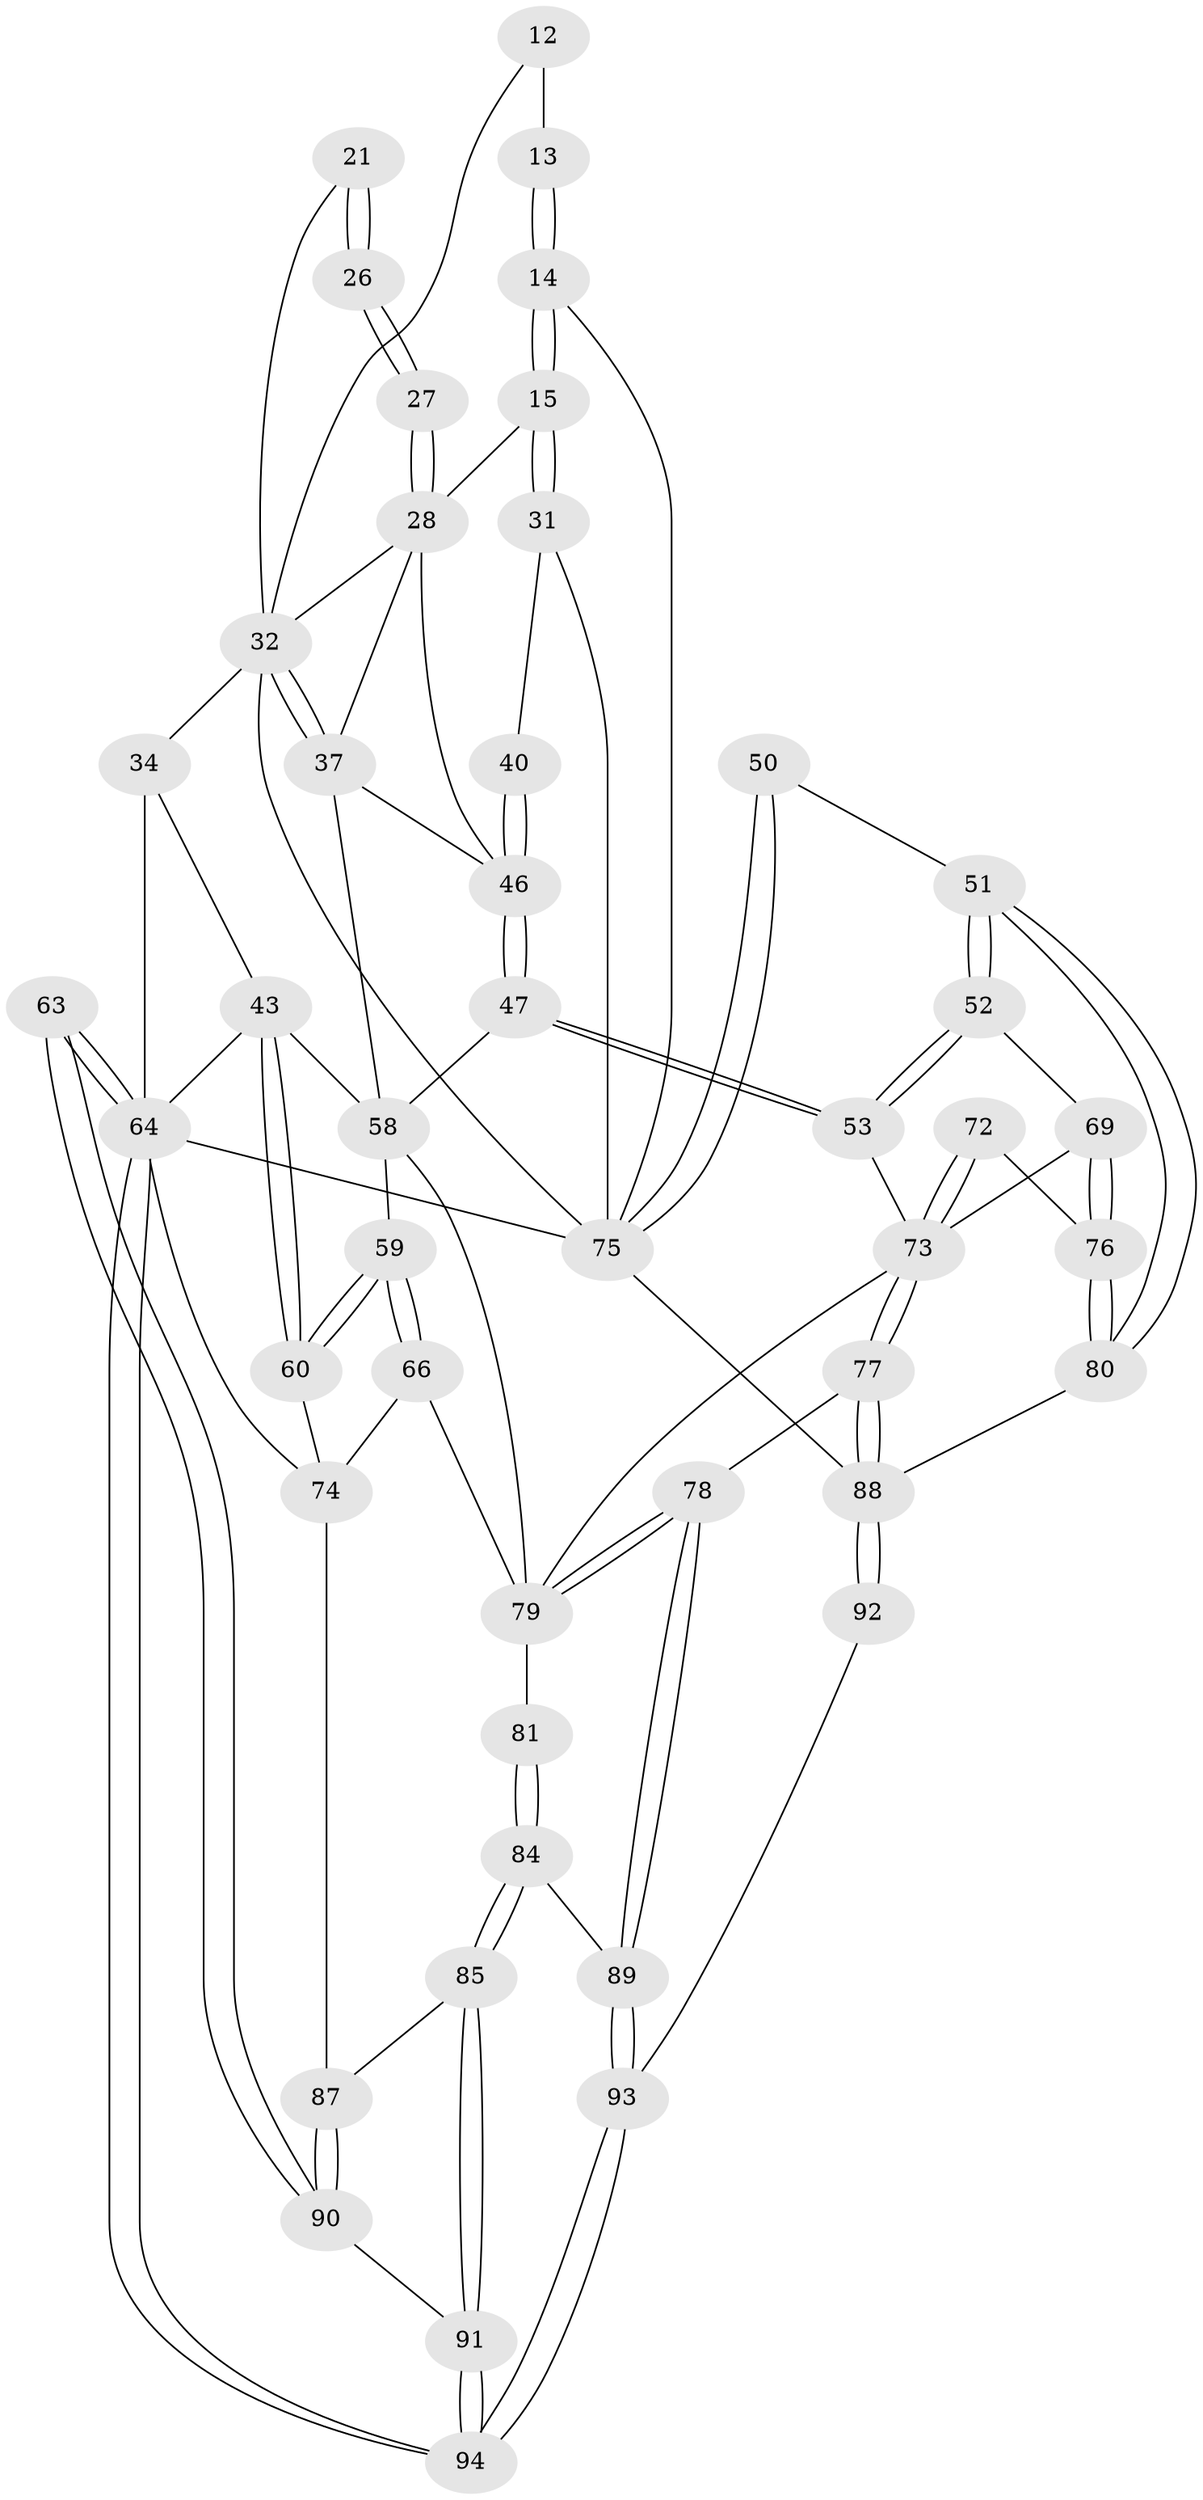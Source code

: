 // original degree distribution, {3: 0.02127659574468085, 6: 0.20212765957446807, 5: 0.5531914893617021, 4: 0.22340425531914893}
// Generated by graph-tools (version 1.1) at 2025/05/03/04/25 22:05:47]
// undirected, 47 vertices, 111 edges
graph export_dot {
graph [start="1"]
  node [color=gray90,style=filled];
  12 [pos="+0.8895746108982058+0"];
  13 [pos="+0.8914193037720869+0.09246250484275849",super="+11"];
  14 [pos="+0.8671217887260072+0.14830332812024",super="+10"];
  15 [pos="+0.8373459927143232+0.19852017724850807"];
  21 [pos="+0.583806476983741+0.022935410967428314"];
  26 [pos="+0.5972817162884906+0.13222748831409809",super="+20"];
  27 [pos="+0.5946570216289483+0.14237106585423623",super="+19"];
  28 [pos="+0.5736736752175101+0.20056040100009667",super="+18"];
  31 [pos="+0.9649814100222744+0.380929831268436"];
  32 [pos="+0.2547984224869798+0.2964068434078137",super="+24+23"];
  34 [pos="+0.11750153903986647+0.2922838982718045",super="+33+25+4"];
  37 [pos="+0.2992343360253201+0.33922159956026793",super="+36"];
  40 [pos="+0.939625674585102+0.38354928650047515"];
  43 [pos="+0.15217033872361796+0.5456151232949409",super="+42"];
  46 [pos="+0.6470480442003926+0.4802040915848511",super="+39+38"];
  47 [pos="+0.6441513035344235+0.4869460197872754"];
  50 [pos="+1+0.5618139831319301"];
  51 [pos="+0.8758389344221006+0.6563910565458012"];
  52 [pos="+0.85588072253654+0.6601613994922191"];
  53 [pos="+0.6696061697468186+0.5674652932429358"];
  58 [pos="+0.4108864879434041+0.6010591392449519",super="+49+48+45"];
  59 [pos="+0.2619375920149234+0.6590437518718152"];
  60 [pos="+0.15444661651573696+0.603288028160229"];
  63 [pos="+0+1"];
  64 [pos="+0+1",super="+41+62"];
  66 [pos="+0.26248321236994687+0.8024639446055352"];
  69 [pos="+0.8197059214331+0.6970593469069088"];
  72 [pos="+0.6647279617827151+0.8294001099275814"];
  73 [pos="+0.6542631361290727+0.8363830782477004",super="+55+54+70"];
  74 [pos="+0.016119076218810056+0.775516430220669",super="+68"];
  75 [pos="+1+1",super="+2+30"];
  76 [pos="+0.7524282099419014+0.8149000396345775"];
  77 [pos="+0.6204215542438885+0.8678061491832054"];
  78 [pos="+0.5905746351639899+0.8622673107592969"];
  79 [pos="+0.5839055639273453+0.8559045052721167",super="+71"];
  80 [pos="+0.8576002113371041+0.9487080242451021"];
  81 [pos="+0.396180815617972+0.8395338566897357"];
  84 [pos="+0.40302812460805565+0.9066186216606328"];
  85 [pos="+0.2876789115568764+1"];
  87 [pos="+0.21221454718544594+0.8572347508017051",super="+86"];
  88 [pos="+0.6258124083805316+0.8808239094710913",super="+83"];
  89 [pos="+0.4859107580641805+0.9529710884245248"];
  90 [pos="+0.12116814031705085+0.9333553126527872"];
  91 [pos="+0.27146176266609007+1"];
  92 [pos="+0.6555349920502598+1"];
  93 [pos="+0.5253901629235045+1"];
  94 [pos="+0.27092840537902185+1"];
  12 -- 13 [weight=2];
  12 -- 32;
  13 -- 14 [weight=2];
  13 -- 14;
  14 -- 15;
  14 -- 15;
  14 -- 75;
  15 -- 31;
  15 -- 31;
  15 -- 28;
  21 -- 26 [weight=2];
  21 -- 26;
  21 -- 32;
  26 -- 27 [weight=2];
  26 -- 27;
  27 -- 28 [weight=2];
  27 -- 28;
  28 -- 37;
  28 -- 32;
  28 -- 46;
  31 -- 40;
  31 -- 75;
  32 -- 37 [weight=2];
  32 -- 37;
  32 -- 34 [weight=3];
  32 -- 75;
  34 -- 64 [weight=2];
  34 -- 43;
  37 -- 46;
  37 -- 58 [weight=2];
  40 -- 46 [weight=2];
  40 -- 46;
  43 -- 60;
  43 -- 60;
  43 -- 64;
  43 -- 58;
  46 -- 47;
  46 -- 47;
  47 -- 53;
  47 -- 53;
  47 -- 58;
  50 -- 51;
  50 -- 75 [weight=2];
  50 -- 75;
  51 -- 52;
  51 -- 52;
  51 -- 80;
  51 -- 80;
  52 -- 53;
  52 -- 53;
  52 -- 69;
  53 -- 73;
  58 -- 59;
  58 -- 79;
  59 -- 60;
  59 -- 60;
  59 -- 66;
  59 -- 66;
  60 -- 74;
  63 -- 64 [weight=2];
  63 -- 64;
  63 -- 90;
  63 -- 90;
  64 -- 94;
  64 -- 94;
  64 -- 75 [weight=2];
  64 -- 74 [weight=2];
  66 -- 74;
  66 -- 79;
  69 -- 76;
  69 -- 76;
  69 -- 73;
  72 -- 73 [weight=2];
  72 -- 73;
  72 -- 76;
  73 -- 77;
  73 -- 77;
  73 -- 79;
  74 -- 87 [weight=2];
  75 -- 88;
  76 -- 80;
  76 -- 80;
  77 -- 78;
  77 -- 88;
  77 -- 88;
  78 -- 79;
  78 -- 79;
  78 -- 89;
  78 -- 89;
  79 -- 81 [weight=2];
  80 -- 88;
  81 -- 84;
  81 -- 84;
  84 -- 85;
  84 -- 85;
  84 -- 89;
  85 -- 91;
  85 -- 91;
  85 -- 87;
  87 -- 90;
  87 -- 90;
  88 -- 92 [weight=2];
  88 -- 92;
  89 -- 93;
  89 -- 93;
  90 -- 91;
  91 -- 94;
  91 -- 94;
  92 -- 93;
  93 -- 94;
  93 -- 94;
}
